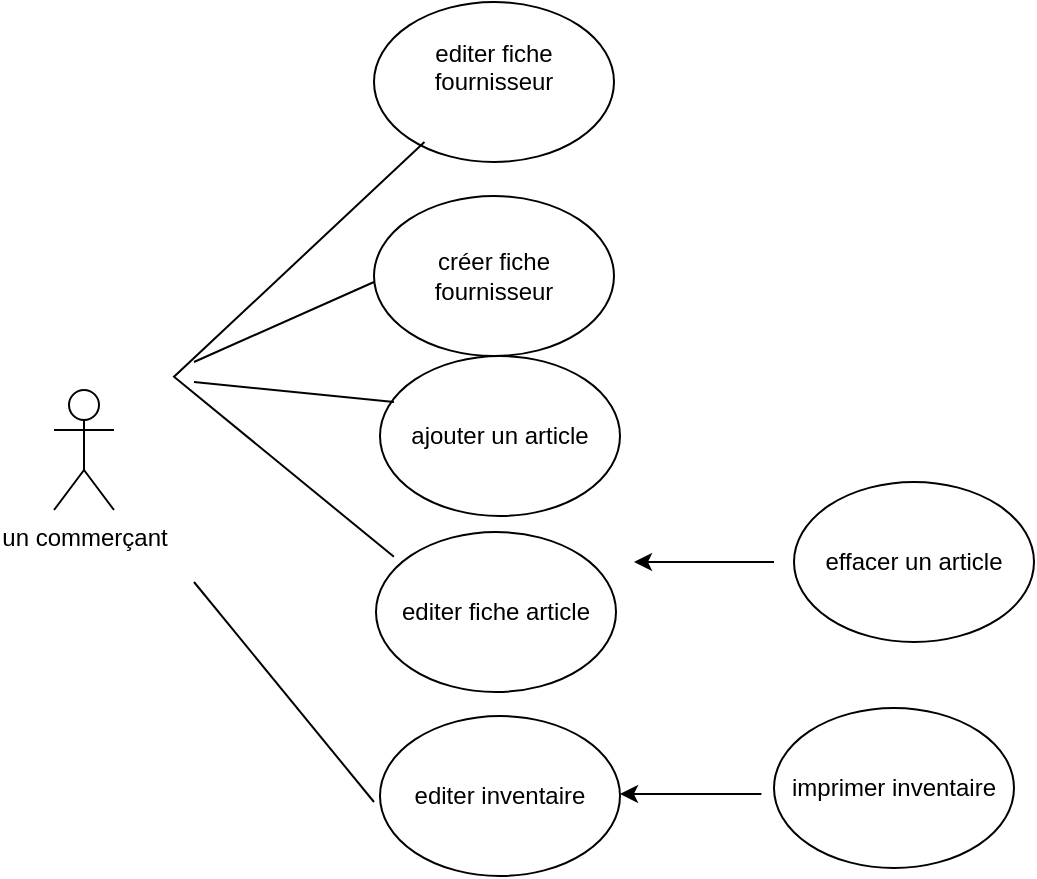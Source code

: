 <mxfile version="24.7.7">
  <diagram name="Page-1" id="bKiJTdQodb1KxArDgRjg">
    <mxGraphModel dx="1434" dy="774" grid="1" gridSize="10" guides="1" tooltips="1" connect="1" arrows="1" fold="1" page="1" pageScale="1" pageWidth="1169" pageHeight="827" math="0" shadow="0">
      <root>
        <mxCell id="0" />
        <mxCell id="1" parent="0" />
        <mxCell id="HvtVc9Fg8V6ejwQoCT5m-7" value="un commerçant" style="shape=umlActor;verticalLabelPosition=bottom;verticalAlign=top;html=1;outlineConnect=0;" vertex="1" parent="1">
          <mxGeometry x="80" y="354" width="30" height="60" as="geometry" />
        </mxCell>
        <mxCell id="HvtVc9Fg8V6ejwQoCT5m-10" value="&lt;div&gt;editer fiche fournisseur&lt;/div&gt;&lt;div&gt;&lt;br&gt;&lt;/div&gt;" style="ellipse;whiteSpace=wrap;html=1;" vertex="1" parent="1">
          <mxGeometry x="240" y="160" width="120" height="80" as="geometry" />
        </mxCell>
        <mxCell id="HvtVc9Fg8V6ejwQoCT5m-11" value="ajouter un article" style="ellipse;whiteSpace=wrap;html=1;" vertex="1" parent="1">
          <mxGeometry x="243" y="337" width="120" height="80" as="geometry" />
        </mxCell>
        <mxCell id="HvtVc9Fg8V6ejwQoCT5m-13" value="imprimer inventaire" style="ellipse;whiteSpace=wrap;html=1;" vertex="1" parent="1">
          <mxGeometry x="440" y="513" width="120" height="80" as="geometry" />
        </mxCell>
        <mxCell id="HvtVc9Fg8V6ejwQoCT5m-15" value="editer inventaire" style="ellipse;whiteSpace=wrap;html=1;" vertex="1" parent="1">
          <mxGeometry x="243" y="517" width="120" height="80" as="geometry" />
        </mxCell>
        <mxCell id="HvtVc9Fg8V6ejwQoCT5m-16" value="effacer un article" style="ellipse;whiteSpace=wrap;html=1;" vertex="1" parent="1">
          <mxGeometry x="450" y="400" width="120" height="80" as="geometry" />
        </mxCell>
        <mxCell id="HvtVc9Fg8V6ejwQoCT5m-17" value="editer fiche article" style="ellipse;whiteSpace=wrap;html=1;" vertex="1" parent="1">
          <mxGeometry x="241" y="425" width="120" height="80" as="geometry" />
        </mxCell>
        <mxCell id="HvtVc9Fg8V6ejwQoCT5m-21" value="" style="endArrow=classic;html=1;rounded=0;" edge="1" parent="1">
          <mxGeometry width="50" height="50" relative="1" as="geometry">
            <mxPoint x="433.71" y="556" as="sourcePoint" />
            <mxPoint x="362.999" y="556" as="targetPoint" />
            <Array as="points" />
          </mxGeometry>
        </mxCell>
        <mxCell id="HvtVc9Fg8V6ejwQoCT5m-22" value="" style="endArrow=none;html=1;rounded=0;exitX=0.083;exitY=0.175;exitDx=0;exitDy=0;exitPerimeter=0;" edge="1" parent="1">
          <mxGeometry width="50" height="50" relative="1" as="geometry">
            <mxPoint x="249.96" y="437.4" as="sourcePoint" />
            <mxPoint x="265.229" y="229.998" as="targetPoint" />
            <Array as="points">
              <mxPoint x="140" y="347.4" />
            </Array>
          </mxGeometry>
        </mxCell>
        <mxCell id="HvtVc9Fg8V6ejwQoCT5m-23" value="" style="endArrow=none;html=1;rounded=0;" edge="1" parent="1">
          <mxGeometry width="50" height="50" relative="1" as="geometry">
            <mxPoint x="150" y="340" as="sourcePoint" />
            <mxPoint x="240" y="300" as="targetPoint" />
          </mxGeometry>
        </mxCell>
        <mxCell id="HvtVc9Fg8V6ejwQoCT5m-24" value="" style="endArrow=none;html=1;rounded=0;" edge="1" parent="1">
          <mxGeometry width="50" height="50" relative="1" as="geometry">
            <mxPoint x="150" y="350" as="sourcePoint" />
            <mxPoint x="250" y="360" as="targetPoint" />
          </mxGeometry>
        </mxCell>
        <mxCell id="HvtVc9Fg8V6ejwQoCT5m-25" value="" style="endArrow=none;html=1;rounded=0;" edge="1" parent="1">
          <mxGeometry width="50" height="50" relative="1" as="geometry">
            <mxPoint x="240" y="560" as="sourcePoint" />
            <mxPoint x="150" y="450" as="targetPoint" />
          </mxGeometry>
        </mxCell>
        <mxCell id="HvtVc9Fg8V6ejwQoCT5m-27" value="créer fiche fournisseur" style="ellipse;whiteSpace=wrap;html=1;" vertex="1" parent="1">
          <mxGeometry x="240" y="257" width="120" height="80" as="geometry" />
        </mxCell>
        <mxCell id="HvtVc9Fg8V6ejwQoCT5m-29" value="" style="endArrow=classic;html=1;rounded=0;" edge="1" parent="1">
          <mxGeometry width="50" height="50" relative="1" as="geometry">
            <mxPoint x="440" y="440" as="sourcePoint" />
            <mxPoint x="370" y="440" as="targetPoint" />
          </mxGeometry>
        </mxCell>
      </root>
    </mxGraphModel>
  </diagram>
</mxfile>
